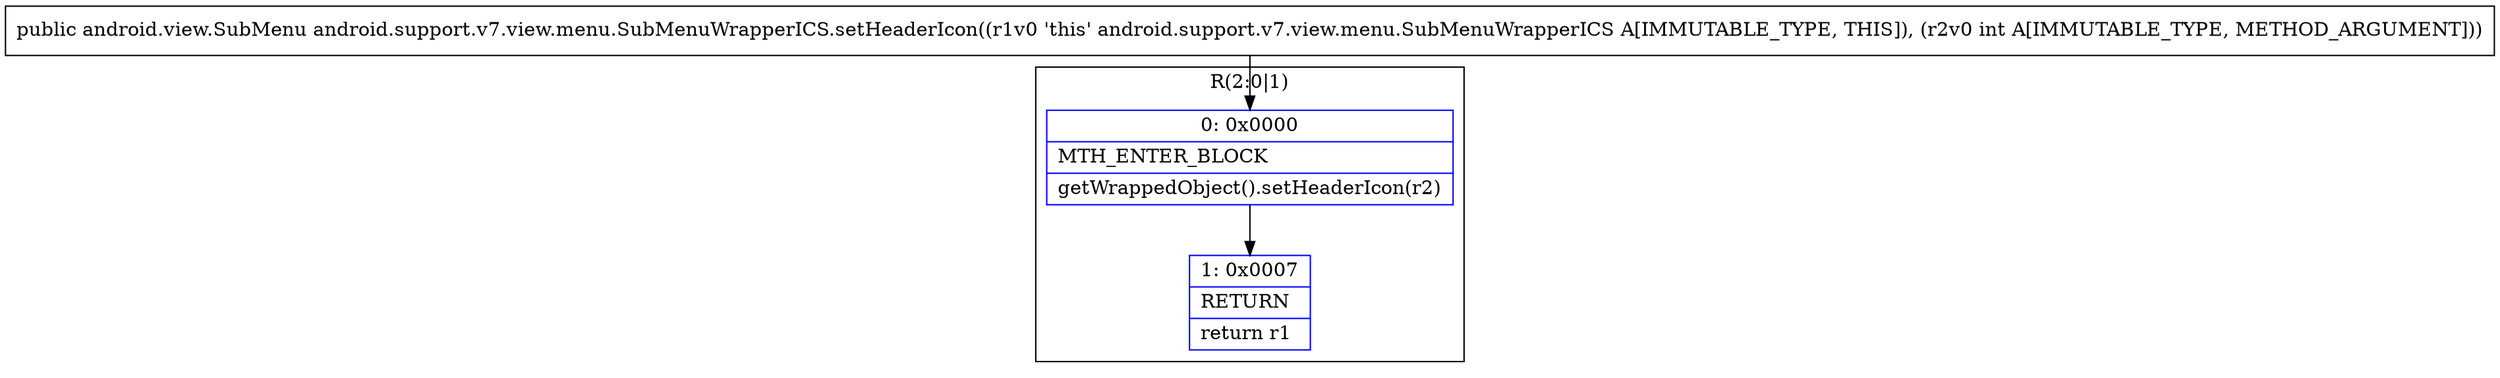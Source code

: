 digraph "CFG forandroid.support.v7.view.menu.SubMenuWrapperICS.setHeaderIcon(I)Landroid\/view\/SubMenu;" {
subgraph cluster_Region_918959181 {
label = "R(2:0|1)";
node [shape=record,color=blue];
Node_0 [shape=record,label="{0\:\ 0x0000|MTH_ENTER_BLOCK\l|getWrappedObject().setHeaderIcon(r2)\l}"];
Node_1 [shape=record,label="{1\:\ 0x0007|RETURN\l|return r1\l}"];
}
MethodNode[shape=record,label="{public android.view.SubMenu android.support.v7.view.menu.SubMenuWrapperICS.setHeaderIcon((r1v0 'this' android.support.v7.view.menu.SubMenuWrapperICS A[IMMUTABLE_TYPE, THIS]), (r2v0 int A[IMMUTABLE_TYPE, METHOD_ARGUMENT])) }"];
MethodNode -> Node_0;
Node_0 -> Node_1;
}

